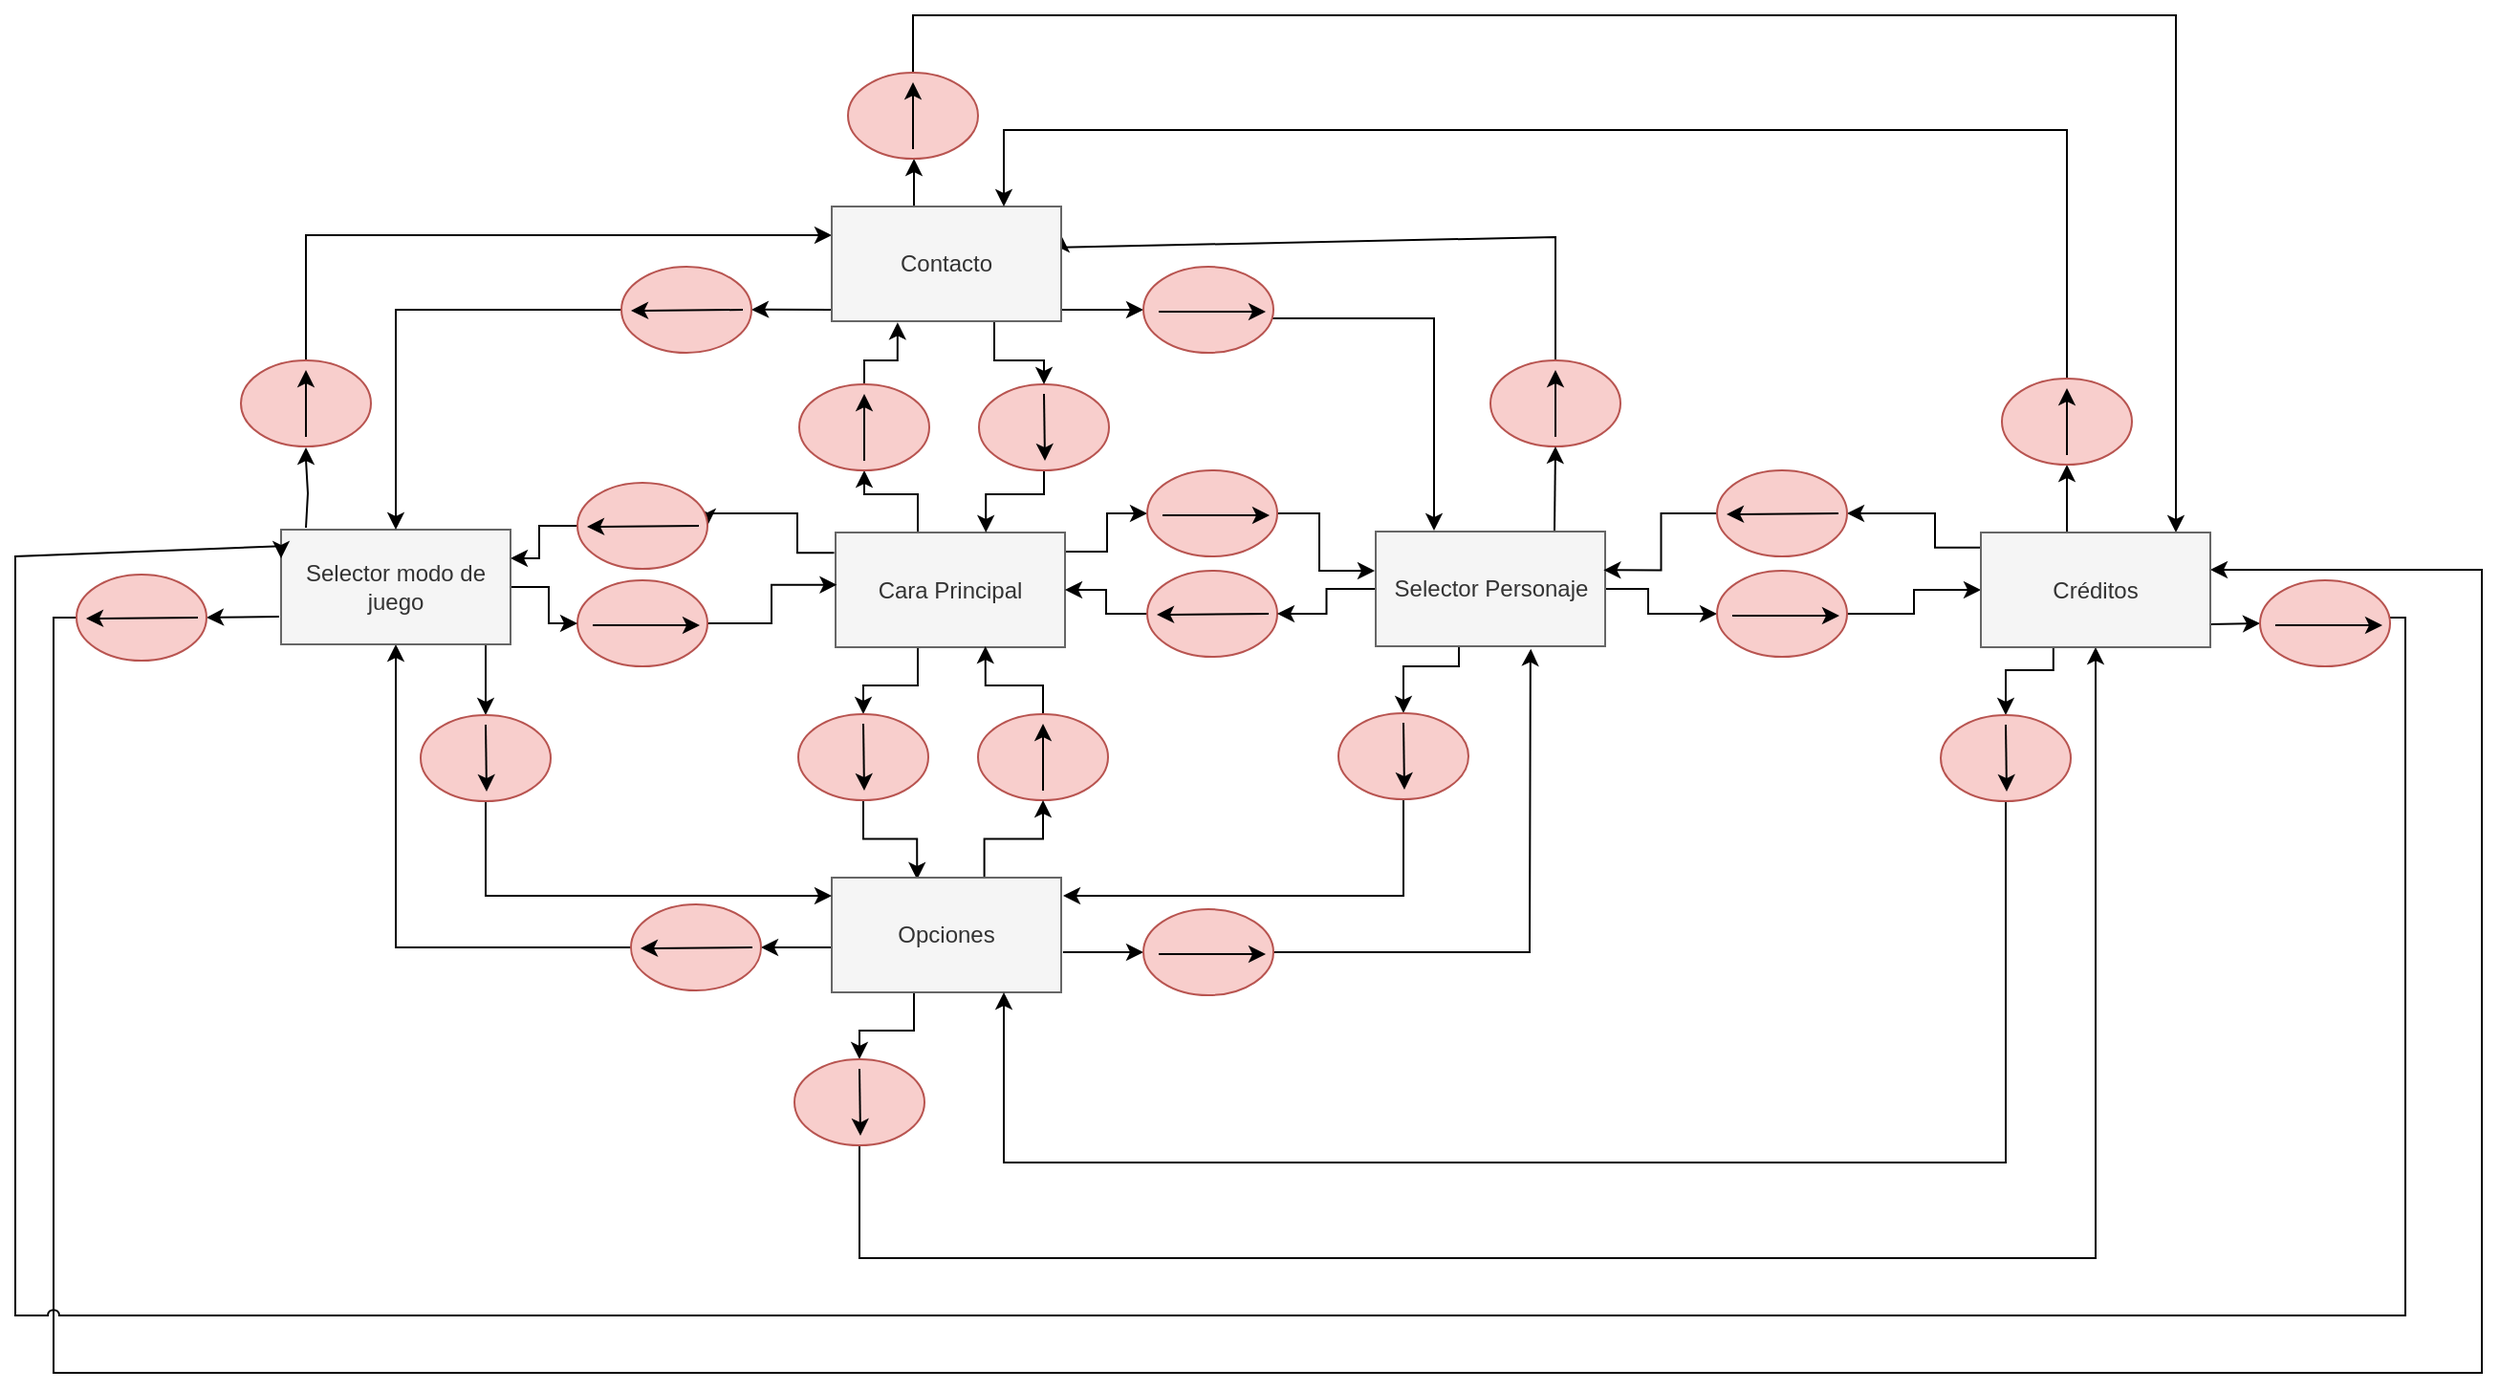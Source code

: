 <mxfile version="12.2.3" type="device" pages="1"><diagram id="zLA7EWAd8YwVufge9d_0" name="Page-1"><mxGraphModel dx="2048" dy="1068" grid="1" gridSize="10" guides="1" tooltips="1" connect="1" arrows="1" fold="1" page="1" pageScale="1" pageWidth="827" pageHeight="1169" math="0" shadow="0"><root><mxCell id="0"/><mxCell id="1" parent="0"/><mxCell id="EBq_aTG25ZBNf4cdXxhl-222" style="edgeStyle=orthogonalEdgeStyle;rounded=0;jumpStyle=arc;orthogonalLoop=1;jettySize=auto;html=1;strokeColor=#000000;entryX=1;entryY=0.5;entryDx=0;entryDy=0;exitX=-0.006;exitY=0.177;exitDx=0;exitDy=0;exitPerimeter=0;" edge="1" parent="1" source="EBq_aTG25ZBNf4cdXxhl-125" target="EBq_aTG25ZBNf4cdXxhl-219"><mxGeometry relative="1" as="geometry"><mxPoint x="422" y="300.5" as="targetPoint"/><Array as="points"><mxPoint x="439" y="321.5"/><mxPoint x="439" y="300.5"/><mxPoint x="392" y="300.5"/></Array></mxGeometry></mxCell><mxCell id="EBq_aTG25ZBNf4cdXxhl-234" style="edgeStyle=orthogonalEdgeStyle;rounded=0;jumpStyle=arc;orthogonalLoop=1;jettySize=auto;html=1;entryX=0.5;entryY=1;entryDx=0;entryDy=0;strokeColor=#000000;" edge="1" parent="1" source="EBq_aTG25ZBNf4cdXxhl-125" target="EBq_aTG25ZBNf4cdXxhl-232"><mxGeometry relative="1" as="geometry"><Array as="points"><mxPoint x="502" y="290.5"/><mxPoint x="474" y="290.5"/></Array></mxGeometry></mxCell><mxCell id="EBq_aTG25ZBNf4cdXxhl-237" style="edgeStyle=orthogonalEdgeStyle;rounded=0;jumpStyle=arc;orthogonalLoop=1;jettySize=auto;html=1;entryX=0.5;entryY=0;entryDx=0;entryDy=0;strokeColor=#000000;" edge="1" parent="1" source="EBq_aTG25ZBNf4cdXxhl-125" target="EBq_aTG25ZBNf4cdXxhl-214"><mxGeometry relative="1" as="geometry"><Array as="points"><mxPoint x="502" y="390.5"/><mxPoint x="474" y="390.5"/></Array></mxGeometry></mxCell><mxCell id="EBq_aTG25ZBNf4cdXxhl-243" style="edgeStyle=orthogonalEdgeStyle;rounded=0;jumpStyle=arc;orthogonalLoop=1;jettySize=auto;html=1;entryX=0;entryY=0.5;entryDx=0;entryDy=0;strokeColor=#000000;" edge="1" parent="1" source="EBq_aTG25ZBNf4cdXxhl-125" target="EBq_aTG25ZBNf4cdXxhl-218"><mxGeometry relative="1" as="geometry"><Array as="points"><mxPoint x="601" y="320.5"/><mxPoint x="601" y="300.5"/></Array></mxGeometry></mxCell><mxCell id="EBq_aTG25ZBNf4cdXxhl-125" value="Cara Principal" style="rounded=0;whiteSpace=wrap;html=1;fillColor=#f5f5f5;strokeColor=#666666;fontColor=#333333;" vertex="1" parent="1"><mxGeometry x="459" y="310.5" width="120" height="60" as="geometry"/></mxCell><mxCell id="EBq_aTG25ZBNf4cdXxhl-306" style="edgeStyle=orthogonalEdgeStyle;rounded=0;jumpStyle=arc;orthogonalLoop=1;jettySize=auto;html=1;entryX=0.372;entryY=0.016;entryDx=0;entryDy=0;strokeColor=#000000;entryPerimeter=0;" edge="1" parent="1" source="EBq_aTG25ZBNf4cdXxhl-214" target="EBq_aTG25ZBNf4cdXxhl-285"><mxGeometry relative="1" as="geometry"/></mxCell><mxCell id="EBq_aTG25ZBNf4cdXxhl-214" value="&lt;span style=&quot;color: rgba(0 , 0 , 0 , 0) ; font-family: monospace ; font-size: 0px&quot;&gt;%3CmxGraphModel%3E%3Croot%3E%3CmxCell%20id%3D%220%22%2F%3E%3CmxCell%20id%3D%221%22%20parent%3D%220%22%2F%3E%3CmxCell%20id%3D%222%22%20value%3D%22Personaje%22%20style%3D%22ellipse%3BwhiteSpace%3Dwrap%3Bhtml%3D1%3BfillColor%3D%23f8cecc%3BstrokeColor%3D%23b85450%3B%22%20vertex%3D%221%22%20parent%3D%221%22%3E%3CmxGeometry%20x%3D%22384%22%20y%3D%22580%22%20width%3D%2268%22%20height%3D%2245%22%20as%3D%22geometry%22%2F%3E%3C%2FmxCell%3E%3C%2Froot%3E%3C%2FmxGraphModel%3Eççç&lt;/span&gt;" style="ellipse;whiteSpace=wrap;html=1;fillColor=#f8cecc;strokeColor=#b85450;" vertex="1" parent="1"><mxGeometry x="439.5" y="405.5" width="68" height="45" as="geometry"/></mxCell><mxCell id="EBq_aTG25ZBNf4cdXxhl-215" value="" style="endArrow=classic;html=1;rounded=0;" edge="1" parent="1"><mxGeometry width="50" height="50" relative="1" as="geometry"><mxPoint x="473.5" y="410.5" as="sourcePoint"/><mxPoint x="474" y="445.5" as="targetPoint"/></mxGeometry></mxCell><mxCell id="EBq_aTG25ZBNf4cdXxhl-238" style="edgeStyle=orthogonalEdgeStyle;rounded=0;jumpStyle=arc;orthogonalLoop=1;jettySize=auto;html=1;entryX=0.653;entryY=0.992;entryDx=0;entryDy=0;strokeColor=#000000;entryPerimeter=0;" edge="1" parent="1" source="EBq_aTG25ZBNf4cdXxhl-216" target="EBq_aTG25ZBNf4cdXxhl-125"><mxGeometry relative="1" as="geometry"><Array as="points"><mxPoint x="568" y="390.5"/><mxPoint x="537" y="390.5"/></Array></mxGeometry></mxCell><mxCell id="EBq_aTG25ZBNf4cdXxhl-216" value="&lt;span style=&quot;color: rgba(0 , 0 , 0 , 0) ; font-family: monospace ; font-size: 0px&quot;&gt;%3CmxGraphModel%3E%3Croot%3E%3CmxCell%20id%3D%220%22%2F%3E%3CmxCell%20id%3D%221%22%20parent%3D%220%22%2F%3E%3CmxCell%20id%3D%222%22%20value%3D%22Personaje%22%20style%3D%22ellipse%3BwhiteSpace%3Dwrap%3Bhtml%3D1%3BfillColor%3D%23f8cecc%3BstrokeColor%3D%23b85450%3B%22%20vertex%3D%221%22%20parent%3D%221%22%3E%3CmxGeometry%20x%3D%22384%22%20y%3D%22580%22%20width%3D%2268%22%20height%3D%2245%22%20as%3D%22geometry%22%2F%3E%3C%2FmxCell%3E%3C%2Froot%3E%3C%2FmxGraphModel%3Eççç&lt;/span&gt;" style="ellipse;whiteSpace=wrap;html=1;fillColor=#f8cecc;strokeColor=#b85450;" vertex="1" parent="1"><mxGeometry x="533.5" y="405.5" width="68" height="45" as="geometry"/></mxCell><mxCell id="EBq_aTG25ZBNf4cdXxhl-217" value="" style="endArrow=classic;html=1;" edge="1" parent="1"><mxGeometry width="50" height="50" relative="1" as="geometry"><mxPoint x="567.5" y="445.5" as="sourcePoint"/><mxPoint x="567.5" y="410.5" as="targetPoint"/><Array as="points"><mxPoint x="567.5" y="430.5"/></Array></mxGeometry></mxCell><mxCell id="EBq_aTG25ZBNf4cdXxhl-333" style="edgeStyle=orthogonalEdgeStyle;rounded=0;jumpStyle=arc;orthogonalLoop=1;jettySize=auto;html=1;strokeColor=#000000;" edge="1" parent="1" source="EBq_aTG25ZBNf4cdXxhl-218"><mxGeometry relative="1" as="geometry"><mxPoint x="741" y="330.5" as="targetPoint"/><Array as="points"><mxPoint x="712" y="300.5"/><mxPoint x="712" y="330.5"/></Array></mxGeometry></mxCell><mxCell id="EBq_aTG25ZBNf4cdXxhl-218" value="&lt;span style=&quot;color: rgba(0 , 0 , 0 , 0) ; font-family: monospace ; font-size: 0px&quot;&gt;%3CmxGraphModel%3E%3Croot%3E%3CmxCell%20id%3D%220%22%2F%3E%3CmxCell%20id%3D%221%22%20parent%3D%220%22%2F%3E%3CmxCell%20id%3D%222%22%20value%3D%22Personaje%22%20style%3D%22ellipse%3BwhiteSpace%3Dwrap%3Bhtml%3D1%3BfillColor%3D%23f8cecc%3BstrokeColor%3D%23b85450%3B%22%20vertex%3D%221%22%20parent%3D%221%22%3E%3CmxGeometry%20x%3D%22384%22%20y%3D%22580%22%20width%3D%2268%22%20height%3D%2245%22%20as%3D%22geometry%22%2F%3E%3C%2FmxCell%3E%3C%2Froot%3E%3C%2FmxGraphModel%3Eççç&lt;/span&gt;" style="ellipse;whiteSpace=wrap;html=1;fillColor=#f8cecc;strokeColor=#b85450;" vertex="1" parent="1"><mxGeometry x="622" y="278" width="68" height="45" as="geometry"/></mxCell><mxCell id="EBq_aTG25ZBNf4cdXxhl-382" style="edgeStyle=orthogonalEdgeStyle;rounded=0;jumpStyle=arc;orthogonalLoop=1;jettySize=auto;html=1;strokeColor=#000000;entryX=1;entryY=0.25;entryDx=0;entryDy=0;" edge="1" parent="1" source="EBq_aTG25ZBNf4cdXxhl-219" target="EBq_aTG25ZBNf4cdXxhl-361"><mxGeometry relative="1" as="geometry"/></mxCell><mxCell id="EBq_aTG25ZBNf4cdXxhl-219" value="&lt;span style=&quot;color: rgba(0 , 0 , 0 , 0) ; font-family: monospace ; font-size: 0px&quot;&gt;%3CmxGraphModel%3E%3Croot%3E%3CmxCell%20id%3D%220%22%2F%3E%3CmxCell%20id%3D%221%22%20parent%3D%220%22%2F%3E%3CmxCell%20id%3D%222%22%20value%3D%22Personaje%22%20style%3D%22ellipse%3BwhiteSpace%3Dwrap%3Bhtml%3D1%3BfillColor%3D%23f8cecc%3BstrokeColor%3D%23b85450%3B%22%20vertex%3D%221%22%20parent%3D%221%22%3E%3CmxGeometry%20x%3D%22384%22%20y%3D%22580%22%20width%3D%2268%22%20height%3D%2245%22%20as%3D%22geometry%22%2F%3E%3C%2FmxCell%3E%3C%2Froot%3E%3C%2FmxGraphModel%3Eççç&lt;/span&gt;" style="ellipse;whiteSpace=wrap;html=1;fillColor=#f8cecc;strokeColor=#b85450;" vertex="1" parent="1"><mxGeometry x="324" y="284.5" width="68" height="45" as="geometry"/></mxCell><mxCell id="EBq_aTG25ZBNf4cdXxhl-220" value="" style="endArrow=classic;html=1;strokeColor=#000000;" edge="1" parent="1"><mxGeometry width="50" height="50" relative="1" as="geometry"><mxPoint x="387.5" y="307.0" as="sourcePoint"/><mxPoint x="329" y="307.5" as="targetPoint"/></mxGeometry></mxCell><mxCell id="EBq_aTG25ZBNf4cdXxhl-221" value="" style="endArrow=classic;html=1;strokeColor=#000000;" edge="1" parent="1"><mxGeometry width="50" height="50" relative="1" as="geometry"><mxPoint x="630.0" y="301.5" as="sourcePoint"/><mxPoint x="686" y="301.5" as="targetPoint"/></mxGeometry></mxCell><mxCell id="EBq_aTG25ZBNf4cdXxhl-227" style="edgeStyle=orthogonalEdgeStyle;rounded=0;jumpStyle=arc;orthogonalLoop=1;jettySize=auto;html=1;strokeColor=#000000;entryX=0.006;entryY=0.456;entryDx=0;entryDy=0;entryPerimeter=0;" edge="1" parent="1" source="EBq_aTG25ZBNf4cdXxhl-225" target="EBq_aTG25ZBNf4cdXxhl-125"><mxGeometry relative="1" as="geometry"><mxPoint x="460" y="338.5" as="targetPoint"/></mxGeometry></mxCell><mxCell id="EBq_aTG25ZBNf4cdXxhl-225" value="&lt;span style=&quot;color: rgba(0 , 0 , 0 , 0) ; font-family: monospace ; font-size: 0px&quot;&gt;%3CmxGraphModel%3E%3Croot%3E%3CmxCell%20id%3D%220%22%2F%3E%3CmxCell%20id%3D%221%22%20parent%3D%220%22%2F%3E%3CmxCell%20id%3D%222%22%20value%3D%22Personaje%22%20style%3D%22ellipse%3BwhiteSpace%3Dwrap%3Bhtml%3D1%3BfillColor%3D%23f8cecc%3BstrokeColor%3D%23b85450%3B%22%20vertex%3D%221%22%20parent%3D%221%22%3E%3CmxGeometry%20x%3D%22384%22%20y%3D%22580%22%20width%3D%2268%22%20height%3D%2245%22%20as%3D%22geometry%22%2F%3E%3C%2FmxCell%3E%3C%2Froot%3E%3C%2FmxGraphModel%3Eççç&lt;/span&gt;" style="ellipse;whiteSpace=wrap;html=1;fillColor=#f8cecc;strokeColor=#b85450;" vertex="1" parent="1"><mxGeometry x="324" y="335.5" width="68" height="45" as="geometry"/></mxCell><mxCell id="EBq_aTG25ZBNf4cdXxhl-226" value="" style="endArrow=classic;html=1;strokeColor=#000000;" edge="1" parent="1"><mxGeometry width="50" height="50" relative="1" as="geometry"><mxPoint x="332.0" y="359.0" as="sourcePoint"/><mxPoint x="388" y="359.0" as="targetPoint"/></mxGeometry></mxCell><mxCell id="EBq_aTG25ZBNf4cdXxhl-235" style="edgeStyle=orthogonalEdgeStyle;rounded=0;jumpStyle=arc;orthogonalLoop=1;jettySize=auto;html=1;strokeColor=#000000;entryX=0.655;entryY=-0.001;entryDx=0;entryDy=0;entryPerimeter=0;" edge="1" parent="1" source="EBq_aTG25ZBNf4cdXxhl-230" target="EBq_aTG25ZBNf4cdXxhl-125"><mxGeometry relative="1" as="geometry"><Array as="points"><mxPoint x="568" y="290.5"/><mxPoint x="538" y="290.5"/></Array></mxGeometry></mxCell><mxCell id="EBq_aTG25ZBNf4cdXxhl-230" value="&lt;span style=&quot;color: rgba(0 , 0 , 0 , 0) ; font-family: monospace ; font-size: 0px&quot;&gt;%3CmxGraphModel%3E%3Croot%3E%3CmxCell%20id%3D%220%22%2F%3E%3CmxCell%20id%3D%221%22%20parent%3D%220%22%2F%3E%3CmxCell%20id%3D%222%22%20value%3D%22Personaje%22%20style%3D%22ellipse%3BwhiteSpace%3Dwrap%3Bhtml%3D1%3BfillColor%3D%23f8cecc%3BstrokeColor%3D%23b85450%3B%22%20vertex%3D%221%22%20parent%3D%221%22%3E%3CmxGeometry%20x%3D%22384%22%20y%3D%22580%22%20width%3D%2268%22%20height%3D%2245%22%20as%3D%22geometry%22%2F%3E%3C%2FmxCell%3E%3C%2Froot%3E%3C%2FmxGraphModel%3Eççç&lt;/span&gt;" style="ellipse;whiteSpace=wrap;html=1;fillColor=#f8cecc;strokeColor=#b85450;" vertex="1" parent="1"><mxGeometry x="534" y="233" width="68" height="45" as="geometry"/></mxCell><mxCell id="EBq_aTG25ZBNf4cdXxhl-231" value="" style="endArrow=classic;html=1;rounded=0;" edge="1" parent="1"><mxGeometry width="50" height="50" relative="1" as="geometry"><mxPoint x="568.0" y="238" as="sourcePoint"/><mxPoint x="568.5" y="273" as="targetPoint"/></mxGeometry></mxCell><mxCell id="EBq_aTG25ZBNf4cdXxhl-413" style="edgeStyle=orthogonalEdgeStyle;rounded=0;jumpStyle=arc;orthogonalLoop=1;jettySize=auto;html=1;entryX=0.287;entryY=1.011;entryDx=0;entryDy=0;entryPerimeter=0;strokeColor=#000000;" edge="1" parent="1" source="EBq_aTG25ZBNf4cdXxhl-232" target="EBq_aTG25ZBNf4cdXxhl-392"><mxGeometry relative="1" as="geometry"><Array as="points"><mxPoint x="474" y="220.5"/><mxPoint x="491" y="220.5"/></Array></mxGeometry></mxCell><mxCell id="EBq_aTG25ZBNf4cdXxhl-232" value="&lt;span style=&quot;color: rgba(0 , 0 , 0 , 0) ; font-family: monospace ; font-size: 0px&quot;&gt;%3CmxGraphModel%3E%3Croot%3E%3CmxCell%20id%3D%220%22%2F%3E%3CmxCell%20id%3D%221%22%20parent%3D%220%22%2F%3E%3CmxCell%20id%3D%222%22%20value%3D%22Personaje%22%20style%3D%22ellipse%3BwhiteSpace%3Dwrap%3Bhtml%3D1%3BfillColor%3D%23f8cecc%3BstrokeColor%3D%23b85450%3B%22%20vertex%3D%221%22%20parent%3D%221%22%3E%3CmxGeometry%20x%3D%22384%22%20y%3D%22580%22%20width%3D%2268%22%20height%3D%2245%22%20as%3D%22geometry%22%2F%3E%3C%2FmxCell%3E%3C%2Froot%3E%3C%2FmxGraphModel%3Eççç&lt;/span&gt;" style="ellipse;whiteSpace=wrap;html=1;fillColor=#f8cecc;strokeColor=#b85450;" vertex="1" parent="1"><mxGeometry x="440" y="233" width="68" height="45" as="geometry"/></mxCell><mxCell id="EBq_aTG25ZBNf4cdXxhl-233" value="" style="endArrow=classic;html=1;" edge="1" parent="1"><mxGeometry width="50" height="50" relative="1" as="geometry"><mxPoint x="474" y="273" as="sourcePoint"/><mxPoint x="474" y="238" as="targetPoint"/><Array as="points"><mxPoint x="474" y="258"/></Array></mxGeometry></mxCell><mxCell id="EBq_aTG25ZBNf4cdXxhl-244" style="edgeStyle=orthogonalEdgeStyle;rounded=0;jumpStyle=arc;orthogonalLoop=1;jettySize=auto;html=1;entryX=1;entryY=0.5;entryDx=0;entryDy=0;strokeColor=#000000;" edge="1" parent="1" source="EBq_aTG25ZBNf4cdXxhl-241" target="EBq_aTG25ZBNf4cdXxhl-125"><mxGeometry relative="1" as="geometry"/></mxCell><mxCell id="EBq_aTG25ZBNf4cdXxhl-241" value="&lt;span style=&quot;color: rgba(0 , 0 , 0 , 0) ; font-family: monospace ; font-size: 0px&quot;&gt;%3CmxGraphModel%3E%3Croot%3E%3CmxCell%20id%3D%220%22%2F%3E%3CmxCell%20id%3D%221%22%20parent%3D%220%22%2F%3E%3CmxCell%20id%3D%222%22%20value%3D%22Personaje%22%20style%3D%22ellipse%3BwhiteSpace%3Dwrap%3Bhtml%3D1%3BfillColor%3D%23f8cecc%3BstrokeColor%3D%23b85450%3B%22%20vertex%3D%221%22%20parent%3D%221%22%3E%3CmxGeometry%20x%3D%22384%22%20y%3D%22580%22%20width%3D%2268%22%20height%3D%2245%22%20as%3D%22geometry%22%2F%3E%3C%2FmxCell%3E%3C%2Froot%3E%3C%2FmxGraphModel%3Eççç&lt;/span&gt;" style="ellipse;whiteSpace=wrap;html=1;fillColor=#f8cecc;strokeColor=#b85450;" vertex="1" parent="1"><mxGeometry x="622" y="330.5" width="68" height="45" as="geometry"/></mxCell><mxCell id="EBq_aTG25ZBNf4cdXxhl-242" value="" style="endArrow=classic;html=1;strokeColor=#000000;" edge="1" parent="1"><mxGeometry width="50" height="50" relative="1" as="geometry"><mxPoint x="685.5" y="353.0" as="sourcePoint"/><mxPoint x="627" y="353.5" as="targetPoint"/></mxGeometry></mxCell><mxCell id="EBq_aTG25ZBNf4cdXxhl-281" style="edgeStyle=orthogonalEdgeStyle;rounded=0;jumpStyle=arc;orthogonalLoop=1;jettySize=auto;html=1;strokeColor=#000000;entryX=1;entryY=0.5;entryDx=0;entryDy=0;" edge="1" parent="1" source="EBq_aTG25ZBNf4cdXxhl-285" target="EBq_aTG25ZBNf4cdXxhl-292"><mxGeometry relative="1" as="geometry"><mxPoint x="420" y="481" as="targetPoint"/><Array as="points"><mxPoint x="452" y="527.5"/><mxPoint x="452" y="527.5"/></Array></mxGeometry></mxCell><mxCell id="EBq_aTG25ZBNf4cdXxhl-283" style="edgeStyle=orthogonalEdgeStyle;rounded=0;jumpStyle=arc;orthogonalLoop=1;jettySize=auto;html=1;entryX=0.5;entryY=0;entryDx=0;entryDy=0;strokeColor=#000000;" edge="1" parent="1" source="EBq_aTG25ZBNf4cdXxhl-285" target="EBq_aTG25ZBNf4cdXxhl-286"><mxGeometry relative="1" as="geometry"><Array as="points"><mxPoint x="500" y="571"/><mxPoint x="472" y="571"/></Array></mxGeometry></mxCell><mxCell id="EBq_aTG25ZBNf4cdXxhl-284" style="edgeStyle=orthogonalEdgeStyle;rounded=0;jumpStyle=arc;orthogonalLoop=1;jettySize=auto;html=1;entryX=0;entryY=0.5;entryDx=0;entryDy=0;strokeColor=#000000;exitX=1.008;exitY=0.65;exitDx=0;exitDy=0;exitPerimeter=0;" edge="1" parent="1" source="EBq_aTG25ZBNf4cdXxhl-285" target="EBq_aTG25ZBNf4cdXxhl-291"><mxGeometry relative="1" as="geometry"><Array as="points"/><mxPoint x="578" y="530.5" as="sourcePoint"/></mxGeometry></mxCell><mxCell id="EBq_aTG25ZBNf4cdXxhl-307" style="edgeStyle=orthogonalEdgeStyle;rounded=0;jumpStyle=arc;orthogonalLoop=1;jettySize=auto;html=1;entryX=0.5;entryY=1;entryDx=0;entryDy=0;strokeColor=#000000;exitX=0.665;exitY=0.016;exitDx=0;exitDy=0;exitPerimeter=0;" edge="1" parent="1" source="EBq_aTG25ZBNf4cdXxhl-285" target="EBq_aTG25ZBNf4cdXxhl-216"><mxGeometry relative="1" as="geometry"/></mxCell><mxCell id="EBq_aTG25ZBNf4cdXxhl-285" value="Opciones" style="rounded=0;whiteSpace=wrap;html=1;fillColor=#f5f5f5;strokeColor=#666666;fontColor=#333333;" vertex="1" parent="1"><mxGeometry x="457" y="491" width="120" height="60" as="geometry"/></mxCell><mxCell id="EBq_aTG25ZBNf4cdXxhl-459" style="edgeStyle=orthogonalEdgeStyle;rounded=0;jumpStyle=arc;orthogonalLoop=1;jettySize=auto;html=1;entryX=0.5;entryY=1;entryDx=0;entryDy=0;strokeColor=#000000;" edge="1" parent="1" source="EBq_aTG25ZBNf4cdXxhl-286" target="EBq_aTG25ZBNf4cdXxhl-425"><mxGeometry relative="1" as="geometry"><Array as="points"><mxPoint x="471" y="690"/><mxPoint x="1118" y="690"/></Array></mxGeometry></mxCell><mxCell id="EBq_aTG25ZBNf4cdXxhl-286" value="&lt;span style=&quot;color: rgba(0 , 0 , 0 , 0) ; font-family: monospace ; font-size: 0px&quot;&gt;%3CmxGraphModel%3E%3Croot%3E%3CmxCell%20id%3D%220%22%2F%3E%3CmxCell%20id%3D%221%22%20parent%3D%220%22%2F%3E%3CmxCell%20id%3D%222%22%20value%3D%22Personaje%22%20style%3D%22ellipse%3BwhiteSpace%3Dwrap%3Bhtml%3D1%3BfillColor%3D%23f8cecc%3BstrokeColor%3D%23b85450%3B%22%20vertex%3D%221%22%20parent%3D%221%22%3E%3CmxGeometry%20x%3D%22384%22%20y%3D%22580%22%20width%3D%2268%22%20height%3D%2245%22%20as%3D%22geometry%22%2F%3E%3C%2FmxCell%3E%3C%2Froot%3E%3C%2FmxGraphModel%3Eççç&lt;/span&gt;" style="ellipse;whiteSpace=wrap;html=1;fillColor=#f8cecc;strokeColor=#b85450;" vertex="1" parent="1"><mxGeometry x="437.5" y="586" width="68" height="45" as="geometry"/></mxCell><mxCell id="EBq_aTG25ZBNf4cdXxhl-287" value="" style="endArrow=classic;html=1;rounded=0;" edge="1" parent="1"><mxGeometry width="50" height="50" relative="1" as="geometry"><mxPoint x="471.5" y="591" as="sourcePoint"/><mxPoint x="472" y="626" as="targetPoint"/></mxGeometry></mxCell><mxCell id="EBq_aTG25ZBNf4cdXxhl-338" style="edgeStyle=orthogonalEdgeStyle;rounded=0;jumpStyle=arc;orthogonalLoop=1;jettySize=auto;html=1;entryX=0.676;entryY=1.022;entryDx=0;entryDy=0;strokeColor=#000000;entryPerimeter=0;" edge="1" parent="1" source="EBq_aTG25ZBNf4cdXxhl-291" target="EBq_aTG25ZBNf4cdXxhl-317"><mxGeometry relative="1" as="geometry"><Array as="points"><mxPoint x="822" y="529.5"/><mxPoint x="823" y="390.5"/></Array></mxGeometry></mxCell><mxCell id="EBq_aTG25ZBNf4cdXxhl-291" value="&lt;span style=&quot;color: rgba(0 , 0 , 0 , 0) ; font-family: monospace ; font-size: 0px&quot;&gt;%3CmxGraphModel%3E%3Croot%3E%3CmxCell%20id%3D%220%22%2F%3E%3CmxCell%20id%3D%221%22%20parent%3D%220%22%2F%3E%3CmxCell%20id%3D%222%22%20value%3D%22Personaje%22%20style%3D%22ellipse%3BwhiteSpace%3Dwrap%3Bhtml%3D1%3BfillColor%3D%23f8cecc%3BstrokeColor%3D%23b85450%3B%22%20vertex%3D%221%22%20parent%3D%221%22%3E%3CmxGeometry%20x%3D%22384%22%20y%3D%22580%22%20width%3D%2268%22%20height%3D%2245%22%20as%3D%22geometry%22%2F%3E%3C%2FmxCell%3E%3C%2Froot%3E%3C%2FmxGraphModel%3Eççç&lt;/span&gt;" style="ellipse;whiteSpace=wrap;html=1;fillColor=#f8cecc;strokeColor=#b85450;" vertex="1" parent="1"><mxGeometry x="620" y="507.5" width="68" height="45" as="geometry"/></mxCell><mxCell id="EBq_aTG25ZBNf4cdXxhl-384" style="edgeStyle=orthogonalEdgeStyle;rounded=0;jumpStyle=arc;orthogonalLoop=1;jettySize=auto;html=1;strokeColor=#000000;" edge="1" parent="1" source="EBq_aTG25ZBNf4cdXxhl-292" target="EBq_aTG25ZBNf4cdXxhl-361"><mxGeometry relative="1" as="geometry"/></mxCell><mxCell id="EBq_aTG25ZBNf4cdXxhl-292" value="&lt;span style=&quot;color: rgba(0 , 0 , 0 , 0) ; font-family: monospace ; font-size: 0px&quot;&gt;%3CmxGraphModel%3E%3Croot%3E%3CmxCell%20id%3D%220%22%2F%3E%3CmxCell%20id%3D%221%22%20parent%3D%220%22%2F%3E%3CmxCell%20id%3D%222%22%20value%3D%22Personaje%22%20style%3D%22ellipse%3BwhiteSpace%3Dwrap%3Bhtml%3D1%3BfillColor%3D%23f8cecc%3BstrokeColor%3D%23b85450%3B%22%20vertex%3D%221%22%20parent%3D%221%22%3E%3CmxGeometry%20x%3D%22384%22%20y%3D%22580%22%20width%3D%2268%22%20height%3D%2245%22%20as%3D%22geometry%22%2F%3E%3C%2FmxCell%3E%3C%2Froot%3E%3C%2FmxGraphModel%3Eççç&lt;/span&gt;" style="ellipse;whiteSpace=wrap;html=1;fillColor=#f8cecc;strokeColor=#b85450;" vertex="1" parent="1"><mxGeometry x="352" y="505" width="68" height="45" as="geometry"/></mxCell><mxCell id="EBq_aTG25ZBNf4cdXxhl-293" value="" style="endArrow=classic;html=1;strokeColor=#000000;" edge="1" parent="1"><mxGeometry width="50" height="50" relative="1" as="geometry"><mxPoint x="415.5" y="527.5" as="sourcePoint"/><mxPoint x="357" y="528.0" as="targetPoint"/></mxGeometry></mxCell><mxCell id="EBq_aTG25ZBNf4cdXxhl-294" value="" style="endArrow=classic;html=1;strokeColor=#000000;" edge="1" parent="1"><mxGeometry width="50" height="50" relative="1" as="geometry"><mxPoint x="628.0" y="531.0" as="sourcePoint"/><mxPoint x="684" y="531.0" as="targetPoint"/></mxGeometry></mxCell><mxCell id="EBq_aTG25ZBNf4cdXxhl-417" style="edgeStyle=orthogonalEdgeStyle;rounded=0;jumpStyle=arc;orthogonalLoop=1;jettySize=auto;html=1;entryX=1;entryY=0.25;entryDx=0;entryDy=0;strokeColor=#000000;" edge="1" parent="1" source="EBq_aTG25ZBNf4cdXxhl-311" target="EBq_aTG25ZBNf4cdXxhl-392"><mxGeometry relative="1" as="geometry"><Array as="points"><mxPoint x="836" y="156"/></Array></mxGeometry></mxCell><mxCell id="EBq_aTG25ZBNf4cdXxhl-311" value="&lt;span style=&quot;color: rgba(0 , 0 , 0 , 0) ; font-family: monospace ; font-size: 0px&quot;&gt;%3CmxGraphModel%3E%3Croot%3E%3CmxCell%20id%3D%220%22%2F%3E%3CmxCell%20id%3D%221%22%20parent%3D%220%22%2F%3E%3CmxCell%20id%3D%222%22%20value%3D%22Personaje%22%20style%3D%22ellipse%3BwhiteSpace%3Dwrap%3Bhtml%3D1%3BfillColor%3D%23f8cecc%3BstrokeColor%3D%23b85450%3B%22%20vertex%3D%221%22%20parent%3D%221%22%3E%3CmxGeometry%20x%3D%22384%22%20y%3D%22580%22%20width%3D%2268%22%20height%3D%2245%22%20as%3D%22geometry%22%2F%3E%3C%2FmxCell%3E%3C%2Froot%3E%3C%2FmxGraphModel%3Eççç&lt;/span&gt;" style="ellipse;whiteSpace=wrap;html=1;fillColor=#f8cecc;strokeColor=#b85450;" vertex="1" parent="1"><mxGeometry x="801.5" y="220.5" width="68" height="45" as="geometry"/></mxCell><mxCell id="EBq_aTG25ZBNf4cdXxhl-312" value="" style="endArrow=classic;html=1;" edge="1" parent="1"><mxGeometry width="50" height="50" relative="1" as="geometry"><mxPoint x="835.5" y="260.5" as="sourcePoint"/><mxPoint x="835.5" y="225.5" as="targetPoint"/><Array as="points"><mxPoint x="835.5" y="245.5"/></Array></mxGeometry></mxCell><mxCell id="EBq_aTG25ZBNf4cdXxhl-314" style="edgeStyle=orthogonalEdgeStyle;rounded=0;jumpStyle=arc;orthogonalLoop=1;jettySize=auto;html=1;entryX=0.5;entryY=0;entryDx=0;entryDy=0;strokeColor=#000000;" edge="1" parent="1" source="EBq_aTG25ZBNf4cdXxhl-317" target="EBq_aTG25ZBNf4cdXxhl-318"><mxGeometry relative="1" as="geometry"><Array as="points"><mxPoint x="785" y="380.5"/><mxPoint x="756" y="380.5"/></Array></mxGeometry></mxCell><mxCell id="EBq_aTG25ZBNf4cdXxhl-315" style="edgeStyle=orthogonalEdgeStyle;rounded=0;jumpStyle=arc;orthogonalLoop=1;jettySize=auto;html=1;entryX=0;entryY=0.5;entryDx=0;entryDy=0;strokeColor=#000000;exitX=1;exitY=0.5;exitDx=0;exitDy=0;" edge="1" parent="1" source="EBq_aTG25ZBNf4cdXxhl-317" target="EBq_aTG25ZBNf4cdXxhl-323"><mxGeometry relative="1" as="geometry"><Array as="points"><mxPoint x="884" y="340"/><mxPoint x="884" y="353"/></Array></mxGeometry></mxCell><mxCell id="EBq_aTG25ZBNf4cdXxhl-316" style="edgeStyle=orthogonalEdgeStyle;rounded=0;jumpStyle=arc;orthogonalLoop=1;jettySize=auto;html=1;entryX=0.5;entryY=1;entryDx=0;entryDy=0;strokeColor=#000000;" edge="1" parent="1" target="EBq_aTG25ZBNf4cdXxhl-311"><mxGeometry relative="1" as="geometry"><mxPoint x="835" y="309.5" as="sourcePoint"/><Array as="points"/></mxGeometry></mxCell><mxCell id="EBq_aTG25ZBNf4cdXxhl-334" style="edgeStyle=orthogonalEdgeStyle;rounded=0;jumpStyle=arc;orthogonalLoop=1;jettySize=auto;html=1;entryX=1;entryY=0.5;entryDx=0;entryDy=0;strokeColor=#000000;" edge="1" parent="1" source="EBq_aTG25ZBNf4cdXxhl-317" target="EBq_aTG25ZBNf4cdXxhl-241"><mxGeometry relative="1" as="geometry"/></mxCell><mxCell id="EBq_aTG25ZBNf4cdXxhl-317" value="Selector Personaje" style="rounded=0;whiteSpace=wrap;html=1;fillColor=#f5f5f5;strokeColor=#666666;fontColor=#333333;" vertex="1" parent="1"><mxGeometry x="741.5" y="310" width="120" height="60" as="geometry"/></mxCell><mxCell id="EBq_aTG25ZBNf4cdXxhl-340" style="edgeStyle=orthogonalEdgeStyle;rounded=0;jumpStyle=arc;orthogonalLoop=1;jettySize=auto;html=1;strokeColor=#000000;" edge="1" parent="1" source="EBq_aTG25ZBNf4cdXxhl-318"><mxGeometry relative="1" as="geometry"><mxPoint x="578" y="500.5" as="targetPoint"/><Array as="points"><mxPoint x="756" y="500.5"/><mxPoint x="578" y="500.5"/></Array></mxGeometry></mxCell><mxCell id="EBq_aTG25ZBNf4cdXxhl-318" value="&lt;span style=&quot;color: rgba(0 , 0 , 0 , 0) ; font-family: monospace ; font-size: 0px&quot;&gt;%3CmxGraphModel%3E%3Croot%3E%3CmxCell%20id%3D%220%22%2F%3E%3CmxCell%20id%3D%221%22%20parent%3D%220%22%2F%3E%3CmxCell%20id%3D%222%22%20value%3D%22Personaje%22%20style%3D%22ellipse%3BwhiteSpace%3Dwrap%3Bhtml%3D1%3BfillColor%3D%23f8cecc%3BstrokeColor%3D%23b85450%3B%22%20vertex%3D%221%22%20parent%3D%221%22%3E%3CmxGeometry%20x%3D%22384%22%20y%3D%22580%22%20width%3D%2268%22%20height%3D%2245%22%20as%3D%22geometry%22%2F%3E%3C%2FmxCell%3E%3C%2Froot%3E%3C%2FmxGraphModel%3Eççç&lt;/span&gt;" style="ellipse;whiteSpace=wrap;html=1;fillColor=#f8cecc;strokeColor=#b85450;" vertex="1" parent="1"><mxGeometry x="722" y="405" width="68" height="45" as="geometry"/></mxCell><mxCell id="EBq_aTG25ZBNf4cdXxhl-319" value="" style="endArrow=classic;html=1;rounded=0;" edge="1" parent="1"><mxGeometry width="50" height="50" relative="1" as="geometry"><mxPoint x="756" y="410.0" as="sourcePoint"/><mxPoint x="756.5" y="445.0" as="targetPoint"/></mxGeometry></mxCell><mxCell id="EBq_aTG25ZBNf4cdXxhl-447" style="edgeStyle=orthogonalEdgeStyle;rounded=0;jumpStyle=arc;orthogonalLoop=1;jettySize=auto;html=1;entryX=0;entryY=0.5;entryDx=0;entryDy=0;strokeColor=#000000;" edge="1" parent="1" source="EBq_aTG25ZBNf4cdXxhl-323" target="EBq_aTG25ZBNf4cdXxhl-425"><mxGeometry relative="1" as="geometry"/></mxCell><mxCell id="EBq_aTG25ZBNf4cdXxhl-323" value="&lt;span style=&quot;color: rgba(0 , 0 , 0 , 0) ; font-family: monospace ; font-size: 0px&quot;&gt;%3CmxGraphModel%3E%3Croot%3E%3CmxCell%20id%3D%220%22%2F%3E%3CmxCell%20id%3D%221%22%20parent%3D%220%22%2F%3E%3CmxCell%20id%3D%222%22%20value%3D%22Personaje%22%20style%3D%22ellipse%3BwhiteSpace%3Dwrap%3Bhtml%3D1%3BfillColor%3D%23f8cecc%3BstrokeColor%3D%23b85450%3B%22%20vertex%3D%221%22%20parent%3D%221%22%3E%3CmxGeometry%20x%3D%22384%22%20y%3D%22580%22%20width%3D%2268%22%20height%3D%2245%22%20as%3D%22geometry%22%2F%3E%3C%2FmxCell%3E%3C%2Froot%3E%3C%2FmxGraphModel%3Eççç&lt;/span&gt;" style="ellipse;whiteSpace=wrap;html=1;fillColor=#f8cecc;strokeColor=#b85450;" vertex="1" parent="1"><mxGeometry x="920" y="330.5" width="68" height="45" as="geometry"/></mxCell><mxCell id="EBq_aTG25ZBNf4cdXxhl-326" value="" style="endArrow=classic;html=1;strokeColor=#000000;" edge="1" parent="1"><mxGeometry width="50" height="50" relative="1" as="geometry"><mxPoint x="928.0" y="354" as="sourcePoint"/><mxPoint x="984" y="354" as="targetPoint"/></mxGeometry></mxCell><mxCell id="EBq_aTG25ZBNf4cdXxhl-357" style="edgeStyle=orthogonalEdgeStyle;rounded=0;jumpStyle=arc;orthogonalLoop=1;jettySize=auto;html=1;strokeColor=#000000;entryX=1;entryY=0.5;entryDx=0;entryDy=0;" edge="1" parent="1" target="EBq_aTG25ZBNf4cdXxhl-368"><mxGeometry relative="1" as="geometry"><mxPoint x="132" y="299" as="targetPoint"/><Array as="points"><mxPoint x="149" y="355.5"/></Array><mxPoint x="168" y="354.5" as="sourcePoint"/></mxGeometry></mxCell><mxCell id="EBq_aTG25ZBNf4cdXxhl-358" style="edgeStyle=orthogonalEdgeStyle;rounded=0;jumpStyle=arc;orthogonalLoop=1;jettySize=auto;html=1;strokeColor=#000000;" edge="1" parent="1"><mxGeometry relative="1" as="geometry"><Array as="points"><mxPoint x="183" y="290"/><mxPoint x="182" y="290"/></Array><mxPoint x="182" y="308" as="sourcePoint"/><mxPoint x="182" y="266" as="targetPoint"/></mxGeometry></mxCell><mxCell id="EBq_aTG25ZBNf4cdXxhl-383" style="edgeStyle=orthogonalEdgeStyle;rounded=0;jumpStyle=arc;orthogonalLoop=1;jettySize=auto;html=1;entryX=0;entryY=0.5;entryDx=0;entryDy=0;strokeColor=#000000;" edge="1" parent="1" source="EBq_aTG25ZBNf4cdXxhl-361" target="EBq_aTG25ZBNf4cdXxhl-225"><mxGeometry relative="1" as="geometry"/></mxCell><mxCell id="EBq_aTG25ZBNf4cdXxhl-386" style="edgeStyle=orthogonalEdgeStyle;rounded=0;jumpStyle=arc;orthogonalLoop=1;jettySize=auto;html=1;entryX=0.5;entryY=0;entryDx=0;entryDy=0;strokeColor=#000000;" edge="1" parent="1" source="EBq_aTG25ZBNf4cdXxhl-361" target="EBq_aTG25ZBNf4cdXxhl-362"><mxGeometry relative="1" as="geometry"><Array as="points"><mxPoint x="276" y="380.5"/><mxPoint x="276" y="380.5"/></Array></mxGeometry></mxCell><mxCell id="EBq_aTG25ZBNf4cdXxhl-361" value="Selector modo de juego" style="rounded=0;whiteSpace=wrap;html=1;fillColor=#f5f5f5;strokeColor=#666666;fontColor=#333333;" vertex="1" parent="1"><mxGeometry x="169" y="309" width="120" height="60" as="geometry"/></mxCell><mxCell id="EBq_aTG25ZBNf4cdXxhl-387" style="edgeStyle=orthogonalEdgeStyle;rounded=0;jumpStyle=arc;orthogonalLoop=1;jettySize=auto;html=1;strokeColor=#000000;" edge="1" parent="1" source="EBq_aTG25ZBNf4cdXxhl-362"><mxGeometry relative="1" as="geometry"><mxPoint x="457" y="500.5" as="targetPoint"/><Array as="points"><mxPoint x="276" y="500.5"/></Array></mxGeometry></mxCell><mxCell id="EBq_aTG25ZBNf4cdXxhl-362" value="&lt;span style=&quot;color: rgba(0 , 0 , 0 , 0) ; font-family: monospace ; font-size: 0px&quot;&gt;%3CmxGraphModel%3E%3Croot%3E%3CmxCell%20id%3D%220%22%2F%3E%3CmxCell%20id%3D%221%22%20parent%3D%220%22%2F%3E%3CmxCell%20id%3D%222%22%20value%3D%22Personaje%22%20style%3D%22ellipse%3BwhiteSpace%3Dwrap%3Bhtml%3D1%3BfillColor%3D%23f8cecc%3BstrokeColor%3D%23b85450%3B%22%20vertex%3D%221%22%20parent%3D%221%22%3E%3CmxGeometry%20x%3D%22384%22%20y%3D%22580%22%20width%3D%2268%22%20height%3D%2245%22%20as%3D%22geometry%22%2F%3E%3C%2FmxCell%3E%3C%2Froot%3E%3C%2FmxGraphModel%3Eççç&lt;/span&gt;" style="ellipse;whiteSpace=wrap;html=1;fillColor=#f8cecc;strokeColor=#b85450;" vertex="1" parent="1"><mxGeometry x="242" y="406" width="68" height="45" as="geometry"/></mxCell><mxCell id="EBq_aTG25ZBNf4cdXxhl-363" value="" style="endArrow=classic;html=1;rounded=0;" edge="1" parent="1"><mxGeometry width="50" height="50" relative="1" as="geometry"><mxPoint x="276" y="411" as="sourcePoint"/><mxPoint x="276.5" y="446" as="targetPoint"/></mxGeometry></mxCell><mxCell id="EBq_aTG25ZBNf4cdXxhl-454" style="edgeStyle=orthogonalEdgeStyle;rounded=0;jumpStyle=arc;orthogonalLoop=1;jettySize=auto;html=1;strokeColor=#000000;" edge="1" parent="1" source="EBq_aTG25ZBNf4cdXxhl-368" target="EBq_aTG25ZBNf4cdXxhl-425"><mxGeometry relative="1" as="geometry"><Array as="points"><mxPoint x="50" y="355"/><mxPoint x="50" y="750"/><mxPoint x="1320" y="750"/><mxPoint x="1320" y="330"/></Array></mxGeometry></mxCell><mxCell id="EBq_aTG25ZBNf4cdXxhl-368" value="&lt;span style=&quot;color: rgba(0 , 0 , 0 , 0) ; font-family: monospace ; font-size: 0px&quot;&gt;%3CmxGraphModel%3E%3Croot%3E%3CmxCell%20id%3D%220%22%2F%3E%3CmxCell%20id%3D%221%22%20parent%3D%220%22%2F%3E%3CmxCell%20id%3D%222%22%20value%3D%22Personaje%22%20style%3D%22ellipse%3BwhiteSpace%3Dwrap%3Bhtml%3D1%3BfillColor%3D%23f8cecc%3BstrokeColor%3D%23b85450%3B%22%20vertex%3D%221%22%20parent%3D%221%22%3E%3CmxGeometry%20x%3D%22384%22%20y%3D%22580%22%20width%3D%2268%22%20height%3D%2245%22%20as%3D%22geometry%22%2F%3E%3C%2FmxCell%3E%3C%2Froot%3E%3C%2FmxGraphModel%3Eççç&lt;/span&gt;" style="ellipse;whiteSpace=wrap;html=1;fillColor=#f8cecc;strokeColor=#b85450;" vertex="1" parent="1"><mxGeometry x="62" y="332.5" width="68" height="45" as="geometry"/></mxCell><mxCell id="EBq_aTG25ZBNf4cdXxhl-369" value="" style="endArrow=classic;html=1;strokeColor=#000000;" edge="1" parent="1"><mxGeometry width="50" height="50" relative="1" as="geometry"><mxPoint x="125.5" y="355.0" as="sourcePoint"/><mxPoint x="67" y="355.5" as="targetPoint"/></mxGeometry></mxCell><mxCell id="EBq_aTG25ZBNf4cdXxhl-419" style="edgeStyle=orthogonalEdgeStyle;rounded=0;jumpStyle=arc;orthogonalLoop=1;jettySize=auto;html=1;entryX=0;entryY=0.25;entryDx=0;entryDy=0;strokeColor=#000000;" edge="1" parent="1" source="EBq_aTG25ZBNf4cdXxhl-377" target="EBq_aTG25ZBNf4cdXxhl-392"><mxGeometry relative="1" as="geometry"><Array as="points"><mxPoint x="182" y="154.5"/></Array></mxGeometry></mxCell><mxCell id="EBq_aTG25ZBNf4cdXxhl-377" value="&lt;span style=&quot;color: rgba(0 , 0 , 0 , 0) ; font-family: monospace ; font-size: 0px&quot;&gt;%3CmxGraphModel%3E%3Croot%3E%3CmxCell%20id%3D%220%22%2F%3E%3CmxCell%20id%3D%221%22%20parent%3D%220%22%2F%3E%3CmxCell%20id%3D%222%22%20value%3D%22Personaje%22%20style%3D%22ellipse%3BwhiteSpace%3Dwrap%3Bhtml%3D1%3BfillColor%3D%23f8cecc%3BstrokeColor%3D%23b85450%3B%22%20vertex%3D%221%22%20parent%3D%221%22%3E%3CmxGeometry%20x%3D%22384%22%20y%3D%22580%22%20width%3D%2268%22%20height%3D%2245%22%20as%3D%22geometry%22%2F%3E%3C%2FmxCell%3E%3C%2Froot%3E%3C%2FmxGraphModel%3Eççç&lt;/span&gt;" style="ellipse;whiteSpace=wrap;html=1;fillColor=#f8cecc;strokeColor=#b85450;" vertex="1" parent="1"><mxGeometry x="148" y="220.5" width="68" height="45" as="geometry"/></mxCell><mxCell id="EBq_aTG25ZBNf4cdXxhl-378" value="" style="endArrow=classic;html=1;" edge="1" parent="1"><mxGeometry width="50" height="50" relative="1" as="geometry"><mxPoint x="182" y="260.5" as="sourcePoint"/><mxPoint x="182" y="225.5" as="targetPoint"/><Array as="points"><mxPoint x="182" y="245.5"/></Array></mxGeometry></mxCell><mxCell id="EBq_aTG25ZBNf4cdXxhl-388" style="edgeStyle=orthogonalEdgeStyle;rounded=0;jumpStyle=arc;orthogonalLoop=1;jettySize=auto;html=1;strokeColor=#000000;entryX=1;entryY=0.5;entryDx=0;entryDy=0;" edge="1" parent="1" target="EBq_aTG25ZBNf4cdXxhl-399"><mxGeometry relative="1" as="geometry"><mxPoint x="420" y="134" as="targetPoint"/><Array as="points"><mxPoint x="420" y="194.5"/></Array><mxPoint x="457" y="193.948" as="sourcePoint"/></mxGeometry></mxCell><mxCell id="EBq_aTG25ZBNf4cdXxhl-389" style="edgeStyle=orthogonalEdgeStyle;rounded=0;jumpStyle=arc;orthogonalLoop=1;jettySize=auto;html=1;entryX=0.5;entryY=1;entryDx=0;entryDy=0;strokeColor=#000000;" edge="1" parent="1" source="EBq_aTG25ZBNf4cdXxhl-392" target="EBq_aTG25ZBNf4cdXxhl-408"><mxGeometry relative="1" as="geometry"><Array as="points"><mxPoint x="500" y="115"/><mxPoint x="500" y="115"/></Array></mxGeometry></mxCell><mxCell id="EBq_aTG25ZBNf4cdXxhl-391" style="edgeStyle=orthogonalEdgeStyle;rounded=0;jumpStyle=arc;orthogonalLoop=1;jettySize=auto;html=1;entryX=0;entryY=0.5;entryDx=0;entryDy=0;strokeColor=#000000;exitX=0.997;exitY=0.138;exitDx=0;exitDy=0;exitPerimeter=0;" edge="1" parent="1" target="EBq_aTG25ZBNf4cdXxhl-398"><mxGeometry relative="1" as="geometry"><Array as="points"><mxPoint x="577" y="193.5"/></Array><mxPoint x="576.586" y="144.569" as="sourcePoint"/></mxGeometry></mxCell><mxCell id="EBq_aTG25ZBNf4cdXxhl-414" style="edgeStyle=orthogonalEdgeStyle;rounded=0;jumpStyle=arc;orthogonalLoop=1;jettySize=auto;html=1;entryX=0.5;entryY=0;entryDx=0;entryDy=0;strokeColor=#000000;exitX=0.75;exitY=1;exitDx=0;exitDy=0;" edge="1" parent="1" source="EBq_aTG25ZBNf4cdXxhl-392" target="EBq_aTG25ZBNf4cdXxhl-230"><mxGeometry relative="1" as="geometry"><Array as="points"><mxPoint x="542" y="200.5"/><mxPoint x="542" y="220.5"/><mxPoint x="568" y="220.5"/></Array></mxGeometry></mxCell><mxCell id="EBq_aTG25ZBNf4cdXxhl-392" value="Contacto" style="rounded=0;whiteSpace=wrap;html=1;fillColor=#f5f5f5;strokeColor=#666666;fontColor=#333333;" vertex="1" parent="1"><mxGeometry x="457" y="140" width="120" height="60" as="geometry"/></mxCell><mxCell id="EBq_aTG25ZBNf4cdXxhl-416" style="edgeStyle=orthogonalEdgeStyle;rounded=0;jumpStyle=arc;orthogonalLoop=1;jettySize=auto;html=1;strokeColor=#000000;" edge="1" parent="1" source="EBq_aTG25ZBNf4cdXxhl-398"><mxGeometry relative="1" as="geometry"><mxPoint x="772" y="309.5" as="targetPoint"/><Array as="points"><mxPoint x="772" y="198.5"/></Array></mxGeometry></mxCell><mxCell id="EBq_aTG25ZBNf4cdXxhl-398" value="&lt;span style=&quot;color: rgba(0 , 0 , 0 , 0) ; font-family: monospace ; font-size: 0px&quot;&gt;%3CmxGraphModel%3E%3Croot%3E%3CmxCell%20id%3D%220%22%2F%3E%3CmxCell%20id%3D%221%22%20parent%3D%220%22%2F%3E%3CmxCell%20id%3D%222%22%20value%3D%22Personaje%22%20style%3D%22ellipse%3BwhiteSpace%3Dwrap%3Bhtml%3D1%3BfillColor%3D%23f8cecc%3BstrokeColor%3D%23b85450%3B%22%20vertex%3D%221%22%20parent%3D%221%22%3E%3CmxGeometry%20x%3D%22384%22%20y%3D%22580%22%20width%3D%2268%22%20height%3D%2245%22%20as%3D%22geometry%22%2F%3E%3C%2FmxCell%3E%3C%2Froot%3E%3C%2FmxGraphModel%3Eççç&lt;/span&gt;" style="ellipse;whiteSpace=wrap;html=1;fillColor=#f8cecc;strokeColor=#b85450;" vertex="1" parent="1"><mxGeometry x="620" y="171.5" width="68" height="45" as="geometry"/></mxCell><mxCell id="EBq_aTG25ZBNf4cdXxhl-418" style="edgeStyle=orthogonalEdgeStyle;rounded=0;jumpStyle=arc;orthogonalLoop=1;jettySize=auto;html=1;strokeColor=#000000;" edge="1" parent="1" source="EBq_aTG25ZBNf4cdXxhl-399" target="EBq_aTG25ZBNf4cdXxhl-361"><mxGeometry relative="1" as="geometry"/></mxCell><mxCell id="EBq_aTG25ZBNf4cdXxhl-399" value="&lt;span style=&quot;color: rgba(0 , 0 , 0 , 0) ; font-family: monospace ; font-size: 0px&quot;&gt;%3CmxGraphModel%3E%3Croot%3E%3CmxCell%20id%3D%220%22%2F%3E%3CmxCell%20id%3D%221%22%20parent%3D%220%22%2F%3E%3CmxCell%20id%3D%222%22%20value%3D%22Personaje%22%20style%3D%22ellipse%3BwhiteSpace%3Dwrap%3Bhtml%3D1%3BfillColor%3D%23f8cecc%3BstrokeColor%3D%23b85450%3B%22%20vertex%3D%221%22%20parent%3D%221%22%3E%3CmxGeometry%20x%3D%22384%22%20y%3D%22580%22%20width%3D%2268%22%20height%3D%2245%22%20as%3D%22geometry%22%2F%3E%3C%2FmxCell%3E%3C%2Froot%3E%3C%2FmxGraphModel%3Eççç&lt;/span&gt;" style="ellipse;whiteSpace=wrap;html=1;fillColor=#f8cecc;strokeColor=#b85450;" vertex="1" parent="1"><mxGeometry x="347" y="171.5" width="68" height="45" as="geometry"/></mxCell><mxCell id="EBq_aTG25ZBNf4cdXxhl-400" value="" style="endArrow=classic;html=1;strokeColor=#000000;" edge="1" parent="1"><mxGeometry width="50" height="50" relative="1" as="geometry"><mxPoint x="410.5" y="194.0" as="sourcePoint"/><mxPoint x="352" y="194.5" as="targetPoint"/></mxGeometry></mxCell><mxCell id="EBq_aTG25ZBNf4cdXxhl-401" value="" style="endArrow=classic;html=1;strokeColor=#000000;" edge="1" parent="1"><mxGeometry width="50" height="50" relative="1" as="geometry"><mxPoint x="628.0" y="195.0" as="sourcePoint"/><mxPoint x="684" y="195.0" as="targetPoint"/></mxGeometry></mxCell><mxCell id="EBq_aTG25ZBNf4cdXxhl-460" style="edgeStyle=orthogonalEdgeStyle;rounded=0;jumpStyle=arc;orthogonalLoop=1;jettySize=auto;html=1;strokeColor=#000000;" edge="1" parent="1" source="EBq_aTG25ZBNf4cdXxhl-408" target="EBq_aTG25ZBNf4cdXxhl-425"><mxGeometry relative="1" as="geometry"><Array as="points"><mxPoint x="500" y="40"/><mxPoint x="1160" y="40"/></Array></mxGeometry></mxCell><mxCell id="EBq_aTG25ZBNf4cdXxhl-408" value="&lt;span style=&quot;color: rgba(0 , 0 , 0 , 0) ; font-family: monospace ; font-size: 0px&quot;&gt;%3CmxGraphModel%3E%3Croot%3E%3CmxCell%20id%3D%220%22%2F%3E%3CmxCell%20id%3D%221%22%20parent%3D%220%22%2F%3E%3CmxCell%20id%3D%222%22%20value%3D%22Personaje%22%20style%3D%22ellipse%3BwhiteSpace%3Dwrap%3Bhtml%3D1%3BfillColor%3D%23f8cecc%3BstrokeColor%3D%23b85450%3B%22%20vertex%3D%221%22%20parent%3D%221%22%3E%3CmxGeometry%20x%3D%22384%22%20y%3D%22580%22%20width%3D%2268%22%20height%3D%2245%22%20as%3D%22geometry%22%2F%3E%3C%2FmxCell%3E%3C%2Froot%3E%3C%2FmxGraphModel%3Eççç&lt;/span&gt;" style="ellipse;whiteSpace=wrap;html=1;fillColor=#f8cecc;strokeColor=#b85450;" vertex="1" parent="1"><mxGeometry x="465.5" y="70" width="68" height="45" as="geometry"/></mxCell><mxCell id="EBq_aTG25ZBNf4cdXxhl-409" value="" style="endArrow=classic;html=1;" edge="1" parent="1"><mxGeometry width="50" height="50" relative="1" as="geometry"><mxPoint x="499.5" y="110" as="sourcePoint"/><mxPoint x="499.5" y="75" as="targetPoint"/><Array as="points"><mxPoint x="499.5" y="95"/></Array></mxGeometry></mxCell><mxCell id="EBq_aTG25ZBNf4cdXxhl-421" style="edgeStyle=orthogonalEdgeStyle;rounded=0;jumpStyle=arc;orthogonalLoop=1;jettySize=auto;html=1;strokeColor=#000000;entryX=1;entryY=0.5;entryDx=0;entryDy=0;exitX=-0.002;exitY=0.132;exitDx=0;exitDy=0;exitPerimeter=0;" edge="1" parent="1" source="EBq_aTG25ZBNf4cdXxhl-425" target="EBq_aTG25ZBNf4cdXxhl-432"><mxGeometry relative="1" as="geometry"><mxPoint x="1100.5" y="297.5" as="targetPoint"/><Array as="points"><mxPoint x="1034" y="318.5"/><mxPoint x="1034" y="300.5"/></Array><mxPoint x="1057" y="318.5" as="sourcePoint"/></mxGeometry></mxCell><mxCell id="EBq_aTG25ZBNf4cdXxhl-450" style="edgeStyle=orthogonalEdgeStyle;rounded=0;jumpStyle=arc;orthogonalLoop=1;jettySize=auto;html=1;entryX=0.5;entryY=0;entryDx=0;entryDy=0;strokeColor=#000000;exitX=0.316;exitY=1.003;exitDx=0;exitDy=0;exitPerimeter=0;" edge="1" parent="1" source="EBq_aTG25ZBNf4cdXxhl-425" target="EBq_aTG25ZBNf4cdXxhl-426"><mxGeometry relative="1" as="geometry"><Array as="points"><mxPoint x="1096" y="382.5"/><mxPoint x="1071" y="382.5"/></Array></mxGeometry></mxCell><mxCell id="EBq_aTG25ZBNf4cdXxhl-451" style="edgeStyle=orthogonalEdgeStyle;rounded=0;jumpStyle=arc;orthogonalLoop=1;jettySize=auto;html=1;entryX=0.5;entryY=1;entryDx=0;entryDy=0;strokeColor=#000000;exitX=0.319;exitY=0.01;exitDx=0;exitDy=0;exitPerimeter=0;" edge="1" parent="1" source="EBq_aTG25ZBNf4cdXxhl-425" target="EBq_aTG25ZBNf4cdXxhl-441"><mxGeometry relative="1" as="geometry"/></mxCell><mxCell id="EBq_aTG25ZBNf4cdXxhl-452" style="edgeStyle=orthogonalEdgeStyle;rounded=0;jumpStyle=arc;orthogonalLoop=1;jettySize=auto;html=1;entryX=0;entryY=0.5;entryDx=0;entryDy=0;strokeColor=#000000;" edge="1" parent="1" source="EBq_aTG25ZBNf4cdXxhl-425" target="EBq_aTG25ZBNf4cdXxhl-431"><mxGeometry relative="1" as="geometry"><Array as="points"><mxPoint x="1184" y="358.5"/><mxPoint x="1184" y="358.5"/></Array></mxGeometry></mxCell><mxCell id="EBq_aTG25ZBNf4cdXxhl-425" value="Créditos" style="rounded=0;whiteSpace=wrap;html=1;fillColor=#f5f5f5;strokeColor=#666666;fontColor=#333333;" vertex="1" parent="1"><mxGeometry x="1058" y="310.5" width="120" height="60" as="geometry"/></mxCell><mxCell id="EBq_aTG25ZBNf4cdXxhl-458" style="edgeStyle=orthogonalEdgeStyle;rounded=0;jumpStyle=arc;orthogonalLoop=1;jettySize=auto;html=1;entryX=0.75;entryY=1;entryDx=0;entryDy=0;strokeColor=#000000;" edge="1" parent="1" source="EBq_aTG25ZBNf4cdXxhl-426" target="EBq_aTG25ZBNf4cdXxhl-285"><mxGeometry relative="1" as="geometry"><Array as="points"><mxPoint x="1071" y="640"/><mxPoint x="547" y="640"/></Array></mxGeometry></mxCell><mxCell id="EBq_aTG25ZBNf4cdXxhl-426" value="&lt;span style=&quot;color: rgba(0 , 0 , 0 , 0) ; font-family: monospace ; font-size: 0px&quot;&gt;%3CmxGraphModel%3E%3Croot%3E%3CmxCell%20id%3D%220%22%2F%3E%3CmxCell%20id%3D%221%22%20parent%3D%220%22%2F%3E%3CmxCell%20id%3D%222%22%20value%3D%22Personaje%22%20style%3D%22ellipse%3BwhiteSpace%3Dwrap%3Bhtml%3D1%3BfillColor%3D%23f8cecc%3BstrokeColor%3D%23b85450%3B%22%20vertex%3D%221%22%20parent%3D%221%22%3E%3CmxGeometry%20x%3D%22384%22%20y%3D%22580%22%20width%3D%2268%22%20height%3D%2245%22%20as%3D%22geometry%22%2F%3E%3C%2FmxCell%3E%3C%2Froot%3E%3C%2FmxGraphModel%3Eççç&lt;/span&gt;" style="ellipse;whiteSpace=wrap;html=1;fillColor=#f8cecc;strokeColor=#b85450;" vertex="1" parent="1"><mxGeometry x="1037" y="406" width="68" height="45" as="geometry"/></mxCell><mxCell id="EBq_aTG25ZBNf4cdXxhl-427" value="" style="endArrow=classic;html=1;rounded=0;" edge="1" parent="1"><mxGeometry width="50" height="50" relative="1" as="geometry"><mxPoint x="1071" y="411.0" as="sourcePoint"/><mxPoint x="1071.5" y="446.0" as="targetPoint"/></mxGeometry></mxCell><mxCell id="EBq_aTG25ZBNf4cdXxhl-453" style="edgeStyle=orthogonalEdgeStyle;rounded=0;jumpStyle=arc;orthogonalLoop=1;jettySize=auto;html=1;entryX=0;entryY=0.25;entryDx=0;entryDy=0;strokeColor=#000000;" edge="1" parent="1" source="EBq_aTG25ZBNf4cdXxhl-431" target="EBq_aTG25ZBNf4cdXxhl-361"><mxGeometry relative="1" as="geometry"><Array as="points"><mxPoint x="1280" y="355"/><mxPoint x="1280" y="720"/><mxPoint x="30" y="720"/><mxPoint x="30" y="323"/></Array></mxGeometry></mxCell><mxCell id="EBq_aTG25ZBNf4cdXxhl-431" value="&lt;span style=&quot;color: rgba(0 , 0 , 0 , 0) ; font-family: monospace ; font-size: 0px&quot;&gt;%3CmxGraphModel%3E%3Croot%3E%3CmxCell%20id%3D%220%22%2F%3E%3CmxCell%20id%3D%221%22%20parent%3D%220%22%2F%3E%3CmxCell%20id%3D%222%22%20value%3D%22Personaje%22%20style%3D%22ellipse%3BwhiteSpace%3Dwrap%3Bhtml%3D1%3BfillColor%3D%23f8cecc%3BstrokeColor%3D%23b85450%3B%22%20vertex%3D%221%22%20parent%3D%221%22%3E%3CmxGeometry%20x%3D%22384%22%20y%3D%22580%22%20width%3D%2268%22%20height%3D%2245%22%20as%3D%22geometry%22%2F%3E%3C%2FmxCell%3E%3C%2Froot%3E%3C%2FmxGraphModel%3Eççç&lt;/span&gt;" style="ellipse;whiteSpace=wrap;html=1;fillColor=#f8cecc;strokeColor=#b85450;" vertex="1" parent="1"><mxGeometry x="1204" y="335.5" width="68" height="45" as="geometry"/></mxCell><mxCell id="EBq_aTG25ZBNf4cdXxhl-448" style="edgeStyle=orthogonalEdgeStyle;rounded=0;jumpStyle=arc;orthogonalLoop=1;jettySize=auto;html=1;entryX=0.993;entryY=0.336;entryDx=0;entryDy=0;strokeColor=#000000;entryPerimeter=0;" edge="1" parent="1" source="EBq_aTG25ZBNf4cdXxhl-432" target="EBq_aTG25ZBNf4cdXxhl-317"><mxGeometry relative="1" as="geometry"/></mxCell><mxCell id="EBq_aTG25ZBNf4cdXxhl-432" value="&lt;span style=&quot;color: rgba(0 , 0 , 0 , 0) ; font-family: monospace ; font-size: 0px&quot;&gt;%3CmxGraphModel%3E%3Croot%3E%3CmxCell%20id%3D%220%22%2F%3E%3CmxCell%20id%3D%221%22%20parent%3D%220%22%2F%3E%3CmxCell%20id%3D%222%22%20value%3D%22Personaje%22%20style%3D%22ellipse%3BwhiteSpace%3Dwrap%3Bhtml%3D1%3BfillColor%3D%23f8cecc%3BstrokeColor%3D%23b85450%3B%22%20vertex%3D%221%22%20parent%3D%221%22%3E%3CmxGeometry%20x%3D%22384%22%20y%3D%22580%22%20width%3D%2268%22%20height%3D%2245%22%20as%3D%22geometry%22%2F%3E%3C%2FmxCell%3E%3C%2Froot%3E%3C%2FmxGraphModel%3Eççç&lt;/span&gt;" style="ellipse;whiteSpace=wrap;html=1;fillColor=#f8cecc;strokeColor=#b85450;" vertex="1" parent="1"><mxGeometry x="920" y="278" width="68" height="45" as="geometry"/></mxCell><mxCell id="EBq_aTG25ZBNf4cdXxhl-433" value="" style="endArrow=classic;html=1;strokeColor=#000000;" edge="1" parent="1"><mxGeometry width="50" height="50" relative="1" as="geometry"><mxPoint x="983.5" y="300.5" as="sourcePoint"/><mxPoint x="925" y="301.0" as="targetPoint"/></mxGeometry></mxCell><mxCell id="EBq_aTG25ZBNf4cdXxhl-434" value="" style="endArrow=classic;html=1;strokeColor=#000000;" edge="1" parent="1"><mxGeometry width="50" height="50" relative="1" as="geometry"><mxPoint x="1212.0" y="359.0" as="sourcePoint"/><mxPoint x="1268" y="359.0" as="targetPoint"/></mxGeometry></mxCell><mxCell id="EBq_aTG25ZBNf4cdXxhl-457" style="edgeStyle=orthogonalEdgeStyle;rounded=0;jumpStyle=arc;orthogonalLoop=1;jettySize=auto;html=1;entryX=0.75;entryY=0;entryDx=0;entryDy=0;strokeColor=#000000;" edge="1" parent="1" source="EBq_aTG25ZBNf4cdXxhl-441" target="EBq_aTG25ZBNf4cdXxhl-392"><mxGeometry relative="1" as="geometry"><Array as="points"><mxPoint x="1103" y="100"/><mxPoint x="547" y="100"/></Array></mxGeometry></mxCell><mxCell id="EBq_aTG25ZBNf4cdXxhl-441" value="&lt;span style=&quot;color: rgba(0 , 0 , 0 , 0) ; font-family: monospace ; font-size: 0px&quot;&gt;%3CmxGraphModel%3E%3Croot%3E%3CmxCell%20id%3D%220%22%2F%3E%3CmxCell%20id%3D%221%22%20parent%3D%220%22%2F%3E%3CmxCell%20id%3D%222%22%20value%3D%22Personaje%22%20style%3D%22ellipse%3BwhiteSpace%3Dwrap%3Bhtml%3D1%3BfillColor%3D%23f8cecc%3BstrokeColor%3D%23b85450%3B%22%20vertex%3D%221%22%20parent%3D%221%22%3E%3CmxGeometry%20x%3D%22384%22%20y%3D%22580%22%20width%3D%2268%22%20height%3D%2245%22%20as%3D%22geometry%22%2F%3E%3C%2FmxCell%3E%3C%2Froot%3E%3C%2FmxGraphModel%3Eççç&lt;/span&gt;" style="ellipse;whiteSpace=wrap;html=1;fillColor=#f8cecc;strokeColor=#b85450;" vertex="1" parent="1"><mxGeometry x="1069" y="230" width="68" height="45" as="geometry"/></mxCell><mxCell id="EBq_aTG25ZBNf4cdXxhl-442" value="" style="endArrow=classic;html=1;" edge="1" parent="1"><mxGeometry width="50" height="50" relative="1" as="geometry"><mxPoint x="1103" y="270.0" as="sourcePoint"/><mxPoint x="1103" y="235" as="targetPoint"/><Array as="points"><mxPoint x="1103" y="255"/></Array></mxGeometry></mxCell></root></mxGraphModel></diagram></mxfile>